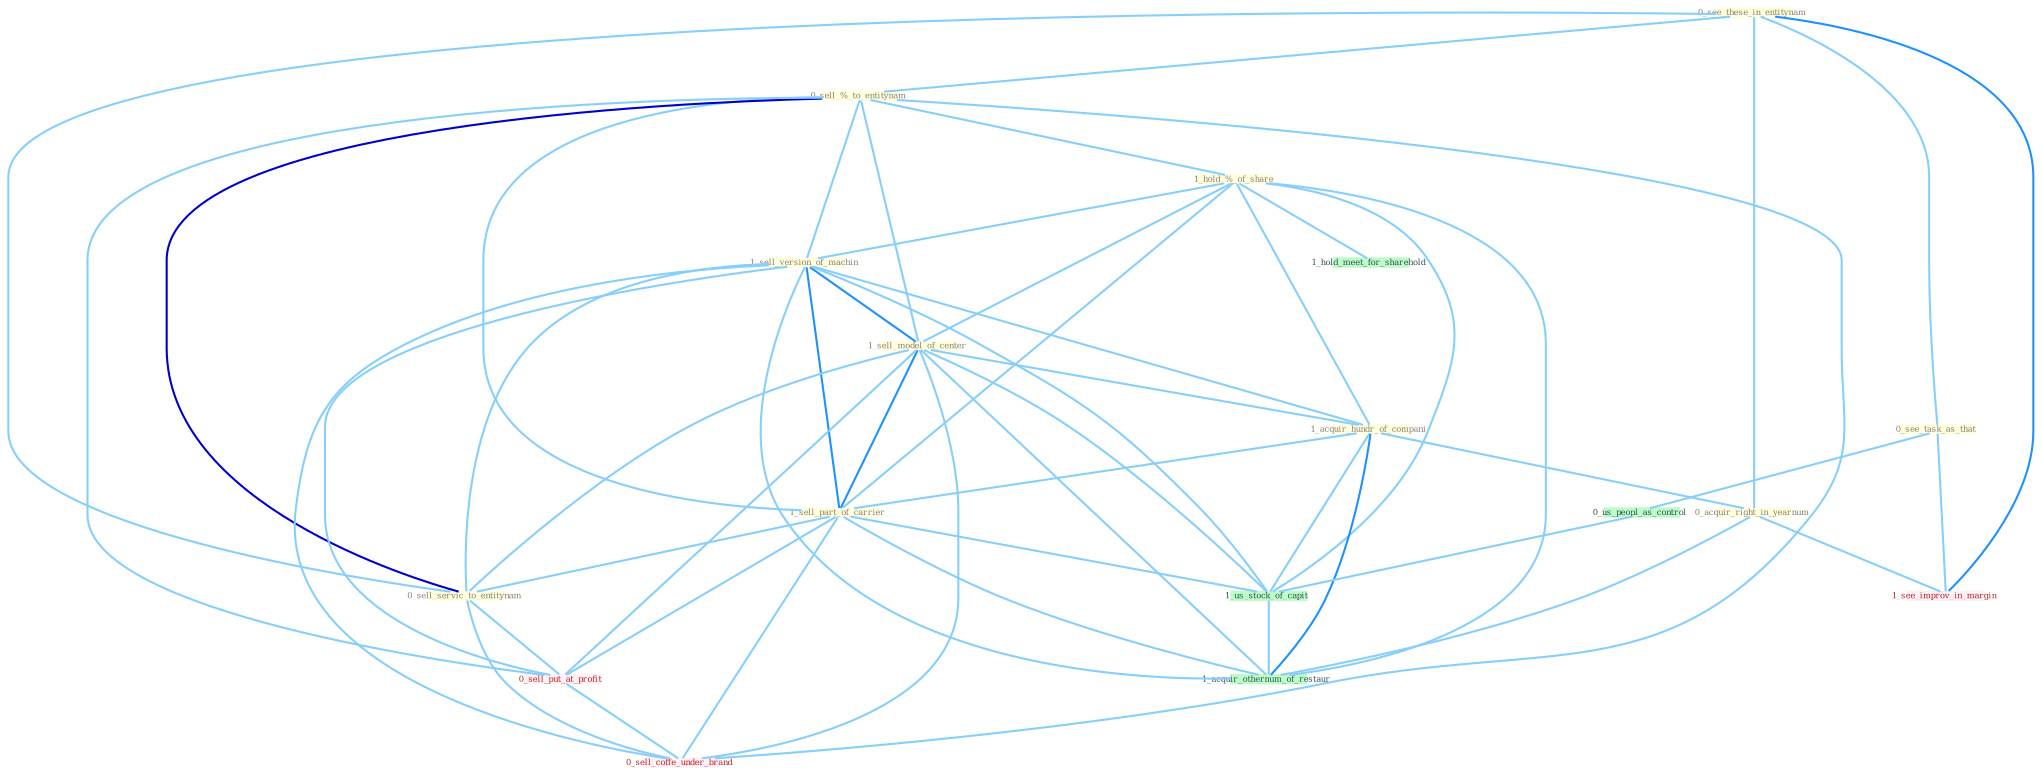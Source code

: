 Graph G{ 
    node
    [shape=polygon,style=filled,width=.5,height=.06,color="#BDFCC9",fixedsize=true,fontsize=4,
    fontcolor="#2f4f4f"];
    {node
    [color="#ffffe0", fontcolor="#8b7d6b"] "0_see_these_in_entitynam " "0_sell_%_to_entitynam " "1_hold_%_of_share " "1_sell_version_of_machin " "1_sell_model_of_center " "1_acquir_hundr_of_compani " "0_acquir_right_in_yearnum " "1_sell_part_of_carrier " "0_see_task_as_that " "0_sell_servic_to_entitynam "}
{node [color="#fff0f5", fontcolor="#b22222"] "0_sell_put_at_profit " "1_see_improv_in_margin " "0_sell_coffe_under_brand "}
edge [color="#B0E2FF"];

	"0_see_these_in_entitynam " -- "0_sell_%_to_entitynam " [w="1", color="#87cefa" ];
	"0_see_these_in_entitynam " -- "0_acquir_right_in_yearnum " [w="1", color="#87cefa" ];
	"0_see_these_in_entitynam " -- "0_see_task_as_that " [w="1", color="#87cefa" ];
	"0_see_these_in_entitynam " -- "0_sell_servic_to_entitynam " [w="1", color="#87cefa" ];
	"0_see_these_in_entitynam " -- "1_see_improv_in_margin " [w="2", color="#1e90ff" , len=0.8];
	"0_sell_%_to_entitynam " -- "1_hold_%_of_share " [w="1", color="#87cefa" ];
	"0_sell_%_to_entitynam " -- "1_sell_version_of_machin " [w="1", color="#87cefa" ];
	"0_sell_%_to_entitynam " -- "1_sell_model_of_center " [w="1", color="#87cefa" ];
	"0_sell_%_to_entitynam " -- "1_sell_part_of_carrier " [w="1", color="#87cefa" ];
	"0_sell_%_to_entitynam " -- "0_sell_servic_to_entitynam " [w="3", color="#0000cd" , len=0.6];
	"0_sell_%_to_entitynam " -- "0_sell_put_at_profit " [w="1", color="#87cefa" ];
	"0_sell_%_to_entitynam " -- "0_sell_coffe_under_brand " [w="1", color="#87cefa" ];
	"1_hold_%_of_share " -- "1_sell_version_of_machin " [w="1", color="#87cefa" ];
	"1_hold_%_of_share " -- "1_sell_model_of_center " [w="1", color="#87cefa" ];
	"1_hold_%_of_share " -- "1_acquir_hundr_of_compani " [w="1", color="#87cefa" ];
	"1_hold_%_of_share " -- "1_sell_part_of_carrier " [w="1", color="#87cefa" ];
	"1_hold_%_of_share " -- "1_us_stock_of_capit " [w="1", color="#87cefa" ];
	"1_hold_%_of_share " -- "1_hold_meet_for_sharehold " [w="1", color="#87cefa" ];
	"1_hold_%_of_share " -- "1_acquir_othernum_of_restaur " [w="1", color="#87cefa" ];
	"1_sell_version_of_machin " -- "1_sell_model_of_center " [w="2", color="#1e90ff" , len=0.8];
	"1_sell_version_of_machin " -- "1_acquir_hundr_of_compani " [w="1", color="#87cefa" ];
	"1_sell_version_of_machin " -- "1_sell_part_of_carrier " [w="2", color="#1e90ff" , len=0.8];
	"1_sell_version_of_machin " -- "0_sell_servic_to_entitynam " [w="1", color="#87cefa" ];
	"1_sell_version_of_machin " -- "0_sell_put_at_profit " [w="1", color="#87cefa" ];
	"1_sell_version_of_machin " -- "1_us_stock_of_capit " [w="1", color="#87cefa" ];
	"1_sell_version_of_machin " -- "0_sell_coffe_under_brand " [w="1", color="#87cefa" ];
	"1_sell_version_of_machin " -- "1_acquir_othernum_of_restaur " [w="1", color="#87cefa" ];
	"1_sell_model_of_center " -- "1_acquir_hundr_of_compani " [w="1", color="#87cefa" ];
	"1_sell_model_of_center " -- "1_sell_part_of_carrier " [w="2", color="#1e90ff" , len=0.8];
	"1_sell_model_of_center " -- "0_sell_servic_to_entitynam " [w="1", color="#87cefa" ];
	"1_sell_model_of_center " -- "0_sell_put_at_profit " [w="1", color="#87cefa" ];
	"1_sell_model_of_center " -- "1_us_stock_of_capit " [w="1", color="#87cefa" ];
	"1_sell_model_of_center " -- "0_sell_coffe_under_brand " [w="1", color="#87cefa" ];
	"1_sell_model_of_center " -- "1_acquir_othernum_of_restaur " [w="1", color="#87cefa" ];
	"1_acquir_hundr_of_compani " -- "0_acquir_right_in_yearnum " [w="1", color="#87cefa" ];
	"1_acquir_hundr_of_compani " -- "1_sell_part_of_carrier " [w="1", color="#87cefa" ];
	"1_acquir_hundr_of_compani " -- "1_us_stock_of_capit " [w="1", color="#87cefa" ];
	"1_acquir_hundr_of_compani " -- "1_acquir_othernum_of_restaur " [w="2", color="#1e90ff" , len=0.8];
	"0_acquir_right_in_yearnum " -- "1_see_improv_in_margin " [w="1", color="#87cefa" ];
	"0_acquir_right_in_yearnum " -- "1_acquir_othernum_of_restaur " [w="1", color="#87cefa" ];
	"1_sell_part_of_carrier " -- "0_sell_servic_to_entitynam " [w="1", color="#87cefa" ];
	"1_sell_part_of_carrier " -- "0_sell_put_at_profit " [w="1", color="#87cefa" ];
	"1_sell_part_of_carrier " -- "1_us_stock_of_capit " [w="1", color="#87cefa" ];
	"1_sell_part_of_carrier " -- "0_sell_coffe_under_brand " [w="1", color="#87cefa" ];
	"1_sell_part_of_carrier " -- "1_acquir_othernum_of_restaur " [w="1", color="#87cefa" ];
	"0_see_task_as_that " -- "0_us_peopl_as_control " [w="1", color="#87cefa" ];
	"0_see_task_as_that " -- "1_see_improv_in_margin " [w="1", color="#87cefa" ];
	"0_sell_servic_to_entitynam " -- "0_sell_put_at_profit " [w="1", color="#87cefa" ];
	"0_sell_servic_to_entitynam " -- "0_sell_coffe_under_brand " [w="1", color="#87cefa" ];
	"0_us_peopl_as_control " -- "1_us_stock_of_capit " [w="1", color="#87cefa" ];
	"0_sell_put_at_profit " -- "0_sell_coffe_under_brand " [w="1", color="#87cefa" ];
	"1_us_stock_of_capit " -- "1_acquir_othernum_of_restaur " [w="1", color="#87cefa" ];
}